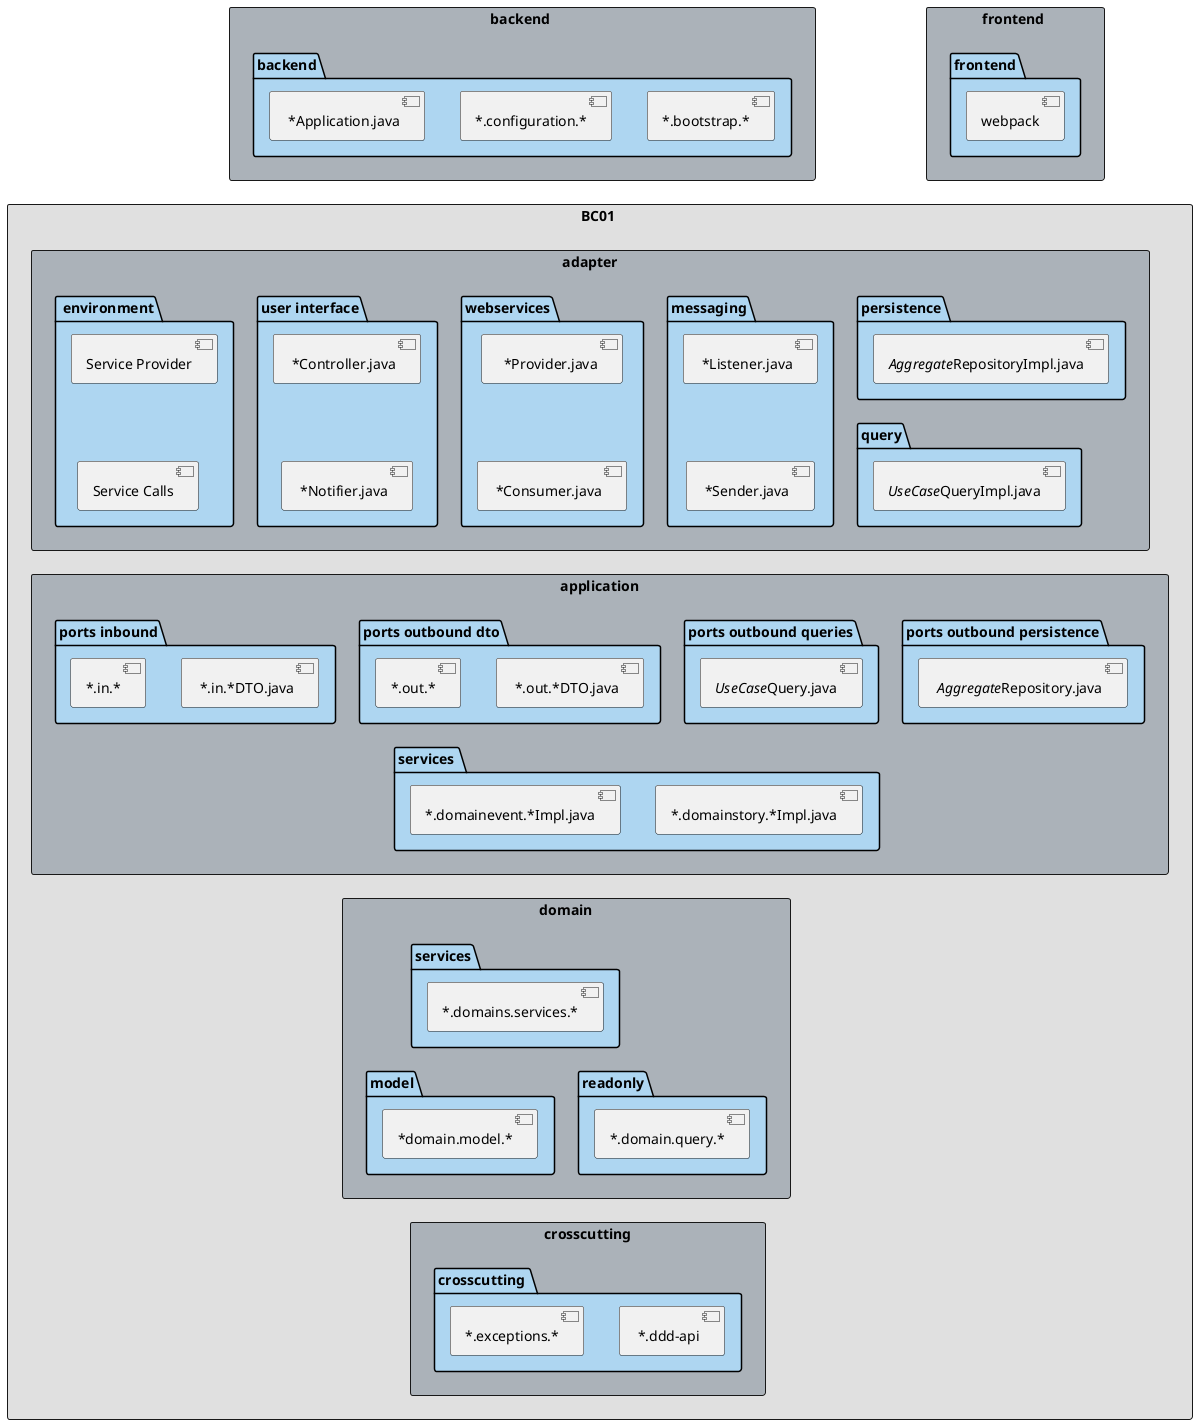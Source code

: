 'https://htmlcolorcodes.com/color-chart/

@startuml
top to bottom direction

rectangle "BC01 " #E0E0E0  {

rectangle "crosscutting" #ABB2B9 {
    package "crosscutting " #AED6F1 {
        [ *.ddd-api]
        [*.exceptions.*]
    }
}

rectangle "domain" #ABB2B9 {

    package "model" #AED6F1 {
        [*domain.model.*]
    }
    package "readonly" #AED6F1{
        [*.domain.query.*]
    }
    package "services" #AED6F1 {
        [*.domains.services.*]
    }
    }
     
rectangle "application" #ABB2B9 {
    package "services " #AED6F1 {
        [*.domainstory.*Impl.java] 
        [*.domainevent.*Impl.java]
      }
    package "ports outbound persistence" #AED6F1 {
        [ //Aggregate//Repository.java]
    }
    package "ports outbound queries" #AED6F1 {
        [//UseCase//Query.java]
    }
    package "ports outbound dto" #AED6F1 {
        [ *.out.*DTO.java]
        [*.out.*]
    }
    package "ports inbound" #AED6F1 {
        [ *.in.*DTO.java]
        [*.in.*]
    }
}

rectangle "adapter" #ABB2B9 {
    package "persistence" #AED6F1 {
        [//Aggregate//RepositoryImpl.java]
    }
    package "messaging" #AED6F1 {
        [ *Listener.java] 
        [ *Sender.java]
        [ *Listener.java]-[hidden]-[ *Sender.java]
    }
    package "webservices" #AED6F1  {
        [  *Provider.java]
        [ *Consumer.java]
        [  *Provider.java]-[hidden]-[ *Consumer.java]
    }
    package "user interface" #AED6F1 {
        [ *Controller.java]
        [ *Notifier.java]
        [ *Controller.java]-[hidden]-[ *Notifier.java]
    }
    package " environment" #AED6F1 {
        [Service Provider]
        [Service Calls]
        [Service Provider]-[hidden]-[Service Calls]
    }
    package "query" #AED6F1 {
        [//UseCase//QueryImpl.java]
    }
}

}

rectangle "backend " #ABB2B9 {
    package "backend" #AED6F1 {
        [*.bootstrap.*]
        [*.configuration.*]
        [ *Application.java]
    }
    }

rectangle "frontend " #ABB2B9 {
    package "frontend" #AED6F1 {
        [webpack]
    }
    }

' ***********************
' layout
' ***********************

' layer domain - crosscutting
        [*.domain.query.*]-[hidden]-[ *.ddd-api]

' domain services above query results
        [*.domains.services.*]-[hidden]->[*.domain.query.*]
        [*.domains.services.*]-[hidden]->[*domain.model.*]

' layer application - domain
        [*.domainevent.*Impl.java]-[hidden]->[*.domains.services.*]

' ports aggregates level with ports dto
        [ //Aggregate//Repository.java]-[hidden]->[*.domainevent.*Impl.java]
        [//UseCase//Query.java]-[hidden]->[*.domainevent.*Impl.java]
        [ *.in.*DTO.java]-[hidden]->[*.domainevent.*Impl.java]

' layer application

        [//Aggregate//RepositoryImpl.java]-[hidden]-[ //Aggregate//Repository.java]
        [//UseCase//QueryImpl.java]-[hidden]-[//UseCase//Query.java]
        [*.in.*]-[hidden]-[*.domainevent.*Impl.java]

' layer adapter application
        [Service Calls]-[hidden]-[*.in.*]

' layer adapter
         [//Aggregate//RepositoryImpl.java]-[hidden]-[//UseCase//QueryImpl.java]

' layer deployment - adapter
        [ *Application.java]-[hidden]-[ *Controller.java]

@enduml